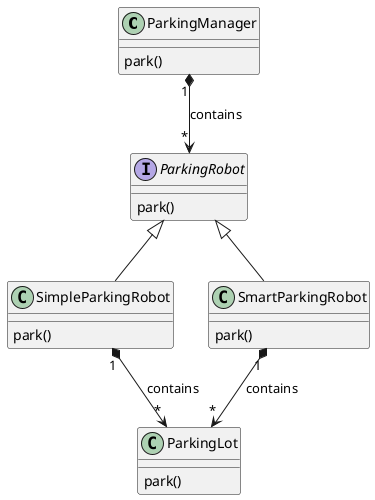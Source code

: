 @startuml
skinparam Shadowing false

ParkingManager "1" *--> "*" ParkingRobot : contains
interface ParkingRobot
ParkingRobot <|-- SimpleParkingRobot
ParkingRobot <|-- SmartParkingRobot
SimpleParkingRobot "1" *--> "*" ParkingLot : contains
SmartParkingRobot "1" *--> "*" ParkingLot : contains

ParkingManager : park()
ParkingRobot : park()
SimpleParkingRobot : park()
SmartParkingRobot : park()
ParkingLot : park()

@enduml